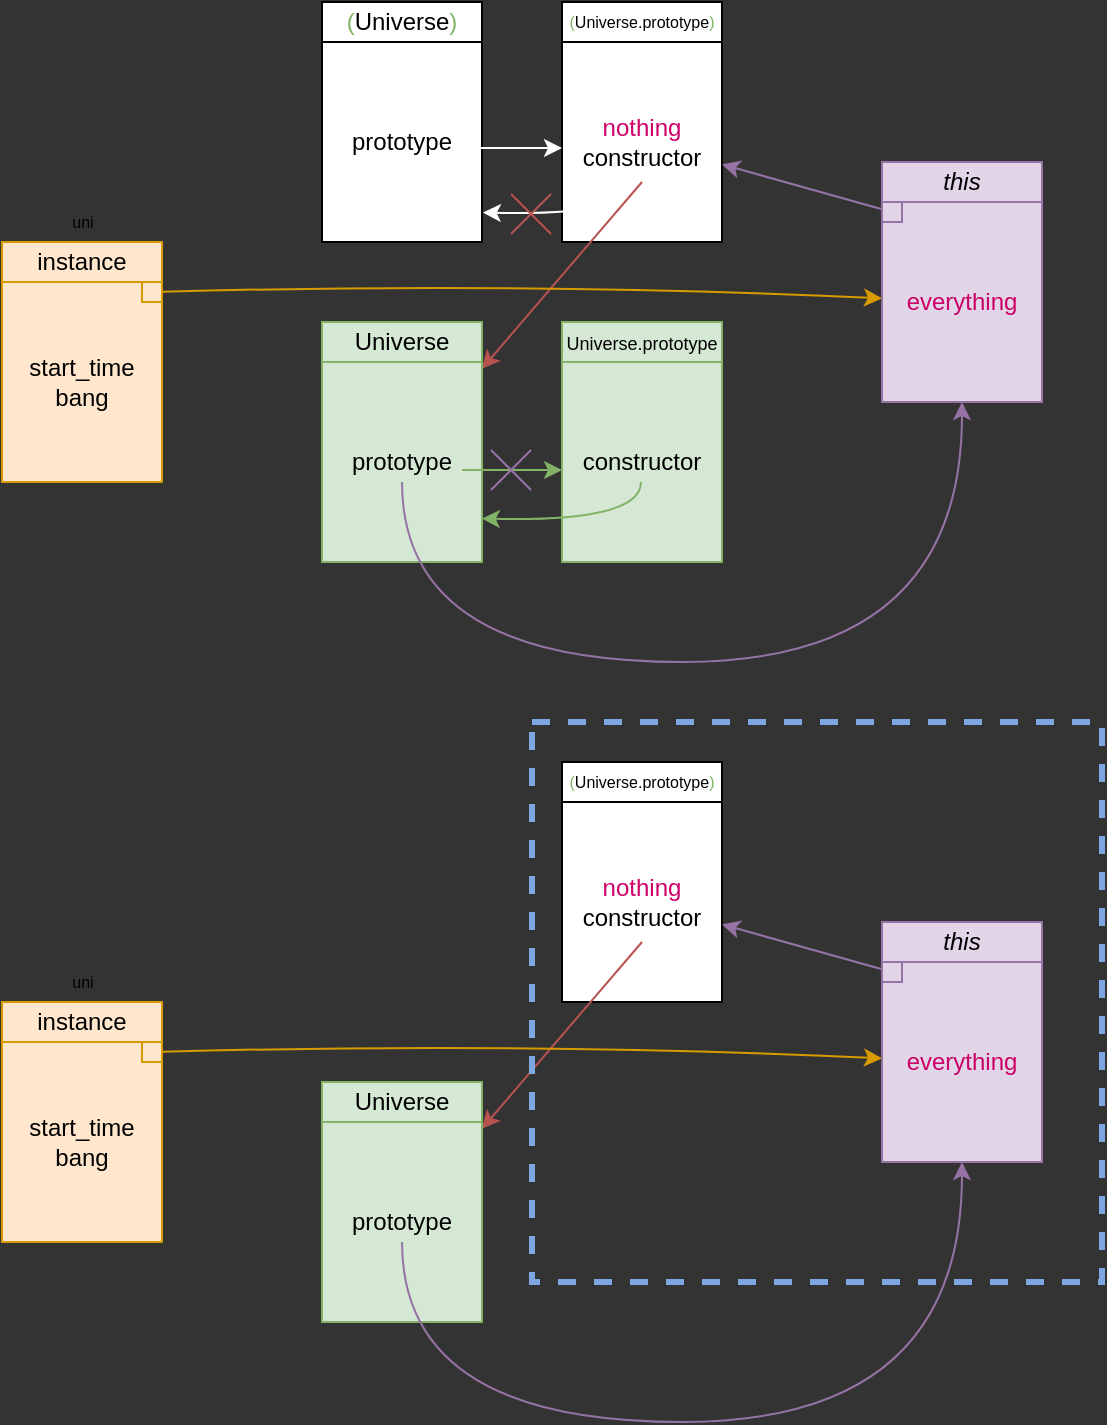 <mxfile version="12.1.7" type="device" pages="5"><diagram id="YDBcMPLfNsfFf8TdWAbh" name="singleton-funciona"><mxGraphModel dx="946" dy="680" grid="0" gridSize="10" guides="1" tooltips="1" connect="1" arrows="1" fold="1" page="1" pageScale="1" pageWidth="850" pageHeight="1100" background="#333333" math="0" shadow="0"><root><mxCell id="0"/><mxCell id="1" parent="0"/><mxCell id="UtOb0bKDR84eyPB1czUn-4" value="&lt;font color=&quot;#82B366&quot;&gt;(&lt;/font&gt;Universe&lt;font color=&quot;#82B366&quot;&gt;)&lt;/font&gt;" style="rounded=0;whiteSpace=wrap;html=1;verticalAlign=middle;" parent="1" vertex="1"><mxGeometry x="330" y="60" width="80" height="20" as="geometry"/></mxCell><mxCell id="UtOb0bKDR84eyPB1czUn-6" value="prototype" style="rounded=0;whiteSpace=wrap;html=1;" parent="1" vertex="1"><mxGeometry x="330" y="80" width="80" height="100" as="geometry"/></mxCell><mxCell id="UtOb0bKDR84eyPB1czUn-12" value="&lt;div&gt;&lt;font color=&quot;#CC0066&quot;&gt;nothing&lt;/font&gt;&lt;/div&gt;&lt;div&gt;constructor&lt;br&gt;&lt;/div&gt;" style="rounded=0;whiteSpace=wrap;html=1;" parent="1" vertex="1"><mxGeometry x="450" y="80" width="80" height="100" as="geometry"/></mxCell><mxCell id="UtOb0bKDR84eyPB1czUn-13" value="" style="endArrow=classic;html=1;curved=1;entryX=1.005;entryY=0.883;entryDx=0;entryDy=0;entryPerimeter=0;strokeColor=#FFFFFF;" parent="1" edge="1"><mxGeometry width="50" height="50" relative="1" as="geometry"><mxPoint x="490" y="147" as="sourcePoint"/><mxPoint x="410.4" y="165.3" as="targetPoint"/><Array as="points"><mxPoint x="490" y="167"/></Array></mxGeometry></mxCell><mxCell id="UtOb0bKDR84eyPB1czUn-15" value="" style="endArrow=classic;html=1;strokeColor=#FFFFFF;" parent="1" edge="1"><mxGeometry width="50" height="50" relative="1" as="geometry"><mxPoint x="399.5" y="133" as="sourcePoint"/><mxPoint x="450" y="133" as="targetPoint"/></mxGeometry></mxCell><mxCell id="UtOb0bKDR84eyPB1czUn-16" value="" style="endArrow=none;html=1;fillColor=#f8cecc;strokeColor=#b85450;" parent="1" edge="1"><mxGeometry width="50" height="50" relative="1" as="geometry"><mxPoint x="424.5" y="176" as="sourcePoint"/><mxPoint x="444.5" y="156" as="targetPoint"/></mxGeometry></mxCell><mxCell id="UtOb0bKDR84eyPB1czUn-17" value="" style="endArrow=none;html=1;fillColor=#f8cecc;strokeColor=#b85450;" parent="1" edge="1"><mxGeometry width="50" height="50" relative="1" as="geometry"><mxPoint x="444.5" y="176" as="sourcePoint"/><mxPoint x="424.5" y="156" as="targetPoint"/></mxGeometry></mxCell><mxCell id="UtOb0bKDR84eyPB1czUn-19" value="" style="endArrow=classic;html=1;fillColor=#f8cecc;strokeColor=#b85450;" parent="1" target="UtOb0bKDR84eyPB1czUn-21" edge="1"><mxGeometry width="50" height="50" relative="1" as="geometry"><mxPoint x="490" y="150" as="sourcePoint"/><mxPoint x="450" y="180" as="targetPoint"/></mxGeometry></mxCell><mxCell id="UtOb0bKDR84eyPB1czUn-20" value="Universe" style="rounded=0;whiteSpace=wrap;html=1;verticalAlign=middle;fillColor=#d5e8d4;strokeColor=#82b366;" parent="1" vertex="1"><mxGeometry x="330" y="220" width="80" height="20" as="geometry"/></mxCell><mxCell id="UtOb0bKDR84eyPB1czUn-21" value="prototype" style="rounded=0;whiteSpace=wrap;html=1;fillColor=#d5e8d4;strokeColor=#82b366;" parent="1" vertex="1"><mxGeometry x="330" y="240" width="80" height="100" as="geometry"/></mxCell><mxCell id="UtOb0bKDR84eyPB1czUn-22" value="&lt;font style=&quot;font-size: 8px;&quot; color=&quot;#82B366&quot;&gt;(&lt;/font&gt;&lt;font style=&quot;font-size: 8px;&quot;&gt;Universe.prototype&lt;font style=&quot;font-size: 8px;&quot; color=&quot;#82B366&quot;&gt;)&lt;/font&gt;&lt;/font&gt;" style="rounded=0;whiteSpace=wrap;html=1;verticalAlign=middle;fontSize=8;" parent="1" vertex="1"><mxGeometry x="450" y="60" width="80" height="20" as="geometry"/></mxCell><mxCell id="UtOb0bKDR84eyPB1czUn-23" value="&lt;font style=&quot;font-size: 9px&quot;&gt;Universe.prototype&lt;/font&gt;" style="rounded=0;whiteSpace=wrap;html=1;verticalAlign=middle;fillColor=#d5e8d4;strokeColor=#82b366;" parent="1" vertex="1"><mxGeometry x="450" y="220" width="80" height="20" as="geometry"/></mxCell><mxCell id="UtOb0bKDR84eyPB1czUn-24" value="constructor" style="rounded=0;whiteSpace=wrap;html=1;fillColor=#d5e8d4;strokeColor=#82b366;" parent="1" vertex="1"><mxGeometry x="450" y="240" width="80" height="100" as="geometry"/></mxCell><mxCell id="UtOb0bKDR84eyPB1czUn-25" value="" style="endArrow=classic;html=1;curved=1;entryX=1.005;entryY=0.883;entryDx=0;entryDy=0;entryPerimeter=0;fillColor=#d5e8d4;strokeColor=#82b366;" parent="1" edge="1"><mxGeometry width="50" height="50" relative="1" as="geometry"><mxPoint x="489.5" y="300" as="sourcePoint"/><mxPoint x="409.9" y="318.3" as="targetPoint"/><Array as="points"><mxPoint x="489.5" y="320"/></Array></mxGeometry></mxCell><mxCell id="UtOb0bKDR84eyPB1czUn-26" value="" style="endArrow=classic;html=1;fontSize=8;fillColor=#d5e8d4;strokeColor=#82b366;" parent="1" edge="1"><mxGeometry width="50" height="50" relative="1" as="geometry"><mxPoint x="400" y="294" as="sourcePoint"/><mxPoint x="450" y="294" as="targetPoint"/></mxGeometry></mxCell><mxCell id="UtOb0bKDR84eyPB1czUn-27" value="&lt;i&gt;this&lt;/i&gt;" style="rounded=0;whiteSpace=wrap;html=1;verticalAlign=middle;fillColor=#e1d5e7;strokeColor=#9673a6;" parent="1" vertex="1"><mxGeometry x="610" y="140" width="80" height="20" as="geometry"/></mxCell><mxCell id="UtOb0bKDR84eyPB1czUn-28" value="&lt;font color=&quot;#CC0066&quot;&gt;everything&lt;/font&gt;" style="rounded=0;whiteSpace=wrap;html=1;fillColor=#e1d5e7;strokeColor=#9673a6;" parent="1" vertex="1"><mxGeometry x="610" y="160" width="80" height="100" as="geometry"/></mxCell><mxCell id="UtOb0bKDR84eyPB1czUn-32" value="" style="endArrow=none;html=1;fillColor=#e1d5e7;strokeColor=#9673a6;" parent="1" edge="1"><mxGeometry width="50" height="50" relative="1" as="geometry"><mxPoint x="414.5" y="304" as="sourcePoint"/><mxPoint x="434.5" y="284" as="targetPoint"/></mxGeometry></mxCell><mxCell id="UtOb0bKDR84eyPB1czUn-33" value="" style="endArrow=none;html=1;fillColor=#e1d5e7;strokeColor=#9673a6;" parent="1" edge="1"><mxGeometry width="50" height="50" relative="1" as="geometry"><mxPoint x="434.5" y="304" as="sourcePoint"/><mxPoint x="414.5" y="284" as="targetPoint"/></mxGeometry></mxCell><mxCell id="UtOb0bKDR84eyPB1czUn-35" value="" style="endArrow=classic;html=1;fontSize=8;fillColor=#e1d5e7;strokeColor=#9673a6;curved=1;" parent="1" target="UtOb0bKDR84eyPB1czUn-28" edge="1"><mxGeometry width="50" height="50" relative="1" as="geometry"><mxPoint x="370" y="300" as="sourcePoint"/><mxPoint x="370" y="360" as="targetPoint"/><Array as="points"><mxPoint x="370" y="390"/><mxPoint x="650" y="390"/></Array></mxGeometry></mxCell><mxCell id="UtOb0bKDR84eyPB1czUn-36" value="" style="rounded=0;whiteSpace=wrap;html=1;fontSize=8;fillColor=#e1d5e7;strokeColor=#9673a6;" parent="1" vertex="1"><mxGeometry x="610" y="160" width="10" height="10" as="geometry"/></mxCell><mxCell id="UtOb0bKDR84eyPB1czUn-37" value="" style="endArrow=classic;html=1;fontSize=8;fillColor=#e1d5e7;strokeColor=#9673a6;" parent="1" source="UtOb0bKDR84eyPB1czUn-36" target="UtOb0bKDR84eyPB1czUn-12" edge="1"><mxGeometry width="50" height="50" relative="1" as="geometry"><mxPoint x="600" y="170" as="sourcePoint"/><mxPoint x="530.0" y="142" as="targetPoint"/></mxGeometry></mxCell><mxCell id="UtOb0bKDR84eyPB1czUn-39" value="instance" style="rounded=0;whiteSpace=wrap;html=1;verticalAlign=middle;fillColor=#ffe6cc;strokeColor=#d79b00;" parent="1" vertex="1"><mxGeometry x="170" y="180" width="80" height="20" as="geometry"/></mxCell><mxCell id="UtOb0bKDR84eyPB1czUn-40" value="&lt;div&gt;start_time&lt;/div&gt;&lt;div&gt;bang&lt;br&gt;&lt;/div&gt;" style="rounded=0;whiteSpace=wrap;html=1;fillColor=#ffe6cc;strokeColor=#d79b00;" parent="1" vertex="1"><mxGeometry x="170" y="200" width="80" height="100" as="geometry"/></mxCell><mxCell id="UtOb0bKDR84eyPB1czUn-41" value="" style="rounded=0;whiteSpace=wrap;html=1;fontSize=8;fillColor=#ffe6cc;strokeColor=#d79b00;" parent="1" vertex="1"><mxGeometry x="240" y="200" width="10" height="10" as="geometry"/></mxCell><mxCell id="UtOb0bKDR84eyPB1czUn-43" value="" style="endArrow=classic;html=1;fontSize=8;fillColor=#ffe6cc;strokeColor=#d79b00;curved=1;" parent="1" source="UtOb0bKDR84eyPB1czUn-41" target="UtOb0bKDR84eyPB1czUn-28" edge="1"><mxGeometry width="50" height="50" relative="1" as="geometry"><mxPoint x="270" y="208" as="sourcePoint"/><mxPoint x="350" y="180" as="targetPoint"/><Array as="points"><mxPoint x="430" y="200"/></Array></mxGeometry></mxCell><mxCell id="UtOb0bKDR84eyPB1czUn-44" value="uni" style="text;html=1;align=center;verticalAlign=middle;resizable=0;points=[];;autosize=1;fontSize=8;" parent="1" vertex="1"><mxGeometry x="195" y="160" width="30" height="20" as="geometry"/></mxCell><mxCell id="UtOb0bKDR84eyPB1czUn-47" value="&lt;div&gt;&lt;font color=&quot;#CC0066&quot;&gt;nothing&lt;/font&gt;&lt;/div&gt;&lt;div&gt;constructor&lt;br&gt;&lt;/div&gt;" style="rounded=0;whiteSpace=wrap;html=1;" parent="1" vertex="1"><mxGeometry x="450" y="460" width="80" height="100" as="geometry"/></mxCell><mxCell id="UtOb0bKDR84eyPB1czUn-52" value="" style="endArrow=classic;html=1;fillColor=#f8cecc;strokeColor=#b85450;" parent="1" target="UtOb0bKDR84eyPB1czUn-54" edge="1"><mxGeometry width="50" height="50" relative="1" as="geometry"><mxPoint x="490" y="530" as="sourcePoint"/><mxPoint x="450" y="560" as="targetPoint"/></mxGeometry></mxCell><mxCell id="UtOb0bKDR84eyPB1czUn-53" value="Universe" style="rounded=0;whiteSpace=wrap;html=1;verticalAlign=middle;fillColor=#d5e8d4;strokeColor=#82b366;" parent="1" vertex="1"><mxGeometry x="330" y="600" width="80" height="20" as="geometry"/></mxCell><mxCell id="UtOb0bKDR84eyPB1czUn-54" value="prototype" style="rounded=0;whiteSpace=wrap;html=1;fillColor=#d5e8d4;strokeColor=#82b366;" parent="1" vertex="1"><mxGeometry x="330" y="620" width="80" height="100" as="geometry"/></mxCell><mxCell id="UtOb0bKDR84eyPB1czUn-55" value="&lt;font style=&quot;font-size: 8px;&quot; color=&quot;#82B366&quot;&gt;(&lt;/font&gt;&lt;font style=&quot;font-size: 8px;&quot;&gt;Universe.prototype&lt;font style=&quot;font-size: 8px;&quot; color=&quot;#82B366&quot;&gt;)&lt;/font&gt;&lt;/font&gt;" style="rounded=0;whiteSpace=wrap;html=1;verticalAlign=middle;fontSize=8;" parent="1" vertex="1"><mxGeometry x="450" y="440" width="80" height="20" as="geometry"/></mxCell><mxCell id="UtOb0bKDR84eyPB1czUn-60" value="&lt;i&gt;this&lt;/i&gt;" style="rounded=0;whiteSpace=wrap;html=1;verticalAlign=middle;fillColor=#e1d5e7;strokeColor=#9673a6;" parent="1" vertex="1"><mxGeometry x="610" y="520" width="80" height="20" as="geometry"/></mxCell><mxCell id="UtOb0bKDR84eyPB1czUn-61" value="&lt;font color=&quot;#CC0066&quot;&gt;everything&lt;/font&gt;" style="rounded=0;whiteSpace=wrap;html=1;fillColor=#e1d5e7;strokeColor=#9673a6;" parent="1" vertex="1"><mxGeometry x="610" y="540" width="80" height="100" as="geometry"/></mxCell><mxCell id="UtOb0bKDR84eyPB1czUn-64" value="" style="endArrow=classic;html=1;fontSize=8;fillColor=#e1d5e7;strokeColor=#9673a6;curved=1;" parent="1" target="UtOb0bKDR84eyPB1czUn-61" edge="1"><mxGeometry width="50" height="50" relative="1" as="geometry"><mxPoint x="370" y="680" as="sourcePoint"/><mxPoint x="370" y="740" as="targetPoint"/><Array as="points"><mxPoint x="370" y="770"/><mxPoint x="650" y="770"/></Array></mxGeometry></mxCell><mxCell id="UtOb0bKDR84eyPB1czUn-65" value="" style="rounded=0;whiteSpace=wrap;html=1;fontSize=8;fillColor=#e1d5e7;strokeColor=#9673a6;" parent="1" vertex="1"><mxGeometry x="610" y="540" width="10" height="10" as="geometry"/></mxCell><mxCell id="UtOb0bKDR84eyPB1czUn-66" value="" style="endArrow=classic;html=1;fontSize=8;fillColor=#e1d5e7;strokeColor=#9673a6;" parent="1" source="UtOb0bKDR84eyPB1czUn-65" target="UtOb0bKDR84eyPB1czUn-47" edge="1"><mxGeometry width="50" height="50" relative="1" as="geometry"><mxPoint x="600" y="550" as="sourcePoint"/><mxPoint x="530.0" y="522" as="targetPoint"/></mxGeometry></mxCell><mxCell id="UtOb0bKDR84eyPB1czUn-67" value="instance" style="rounded=0;whiteSpace=wrap;html=1;verticalAlign=middle;fillColor=#ffe6cc;strokeColor=#d79b00;" parent="1" vertex="1"><mxGeometry x="170" y="560" width="80" height="20" as="geometry"/></mxCell><mxCell id="UtOb0bKDR84eyPB1czUn-68" value="&lt;div&gt;start_time&lt;/div&gt;&lt;div&gt;bang&lt;br&gt;&lt;/div&gt;" style="rounded=0;whiteSpace=wrap;html=1;fillColor=#ffe6cc;strokeColor=#d79b00;" parent="1" vertex="1"><mxGeometry x="170" y="580" width="80" height="100" as="geometry"/></mxCell><mxCell id="UtOb0bKDR84eyPB1czUn-69" value="" style="rounded=0;whiteSpace=wrap;html=1;fontSize=8;fillColor=#ffe6cc;strokeColor=#d79b00;" parent="1" vertex="1"><mxGeometry x="240" y="580" width="10" height="10" as="geometry"/></mxCell><mxCell id="UtOb0bKDR84eyPB1czUn-70" value="" style="endArrow=classic;html=1;fontSize=8;fillColor=#ffe6cc;strokeColor=#d79b00;curved=1;" parent="1" source="UtOb0bKDR84eyPB1czUn-69" target="UtOb0bKDR84eyPB1czUn-61" edge="1"><mxGeometry width="50" height="50" relative="1" as="geometry"><mxPoint x="270" y="588" as="sourcePoint"/><mxPoint x="350" y="560" as="targetPoint"/><Array as="points"><mxPoint x="430" y="580"/></Array></mxGeometry></mxCell><mxCell id="UtOb0bKDR84eyPB1czUn-71" value="uni" style="text;html=1;align=center;verticalAlign=middle;resizable=0;points=[];;autosize=1;fontSize=8;" parent="1" vertex="1"><mxGeometry x="195" y="540" width="30" height="20" as="geometry"/></mxCell><mxCell id="UtOb0bKDR84eyPB1czUn-72" value="" style="rounded=0;whiteSpace=wrap;html=1;fontSize=8;fillColor=none;dashed=1;strokeColor=#7EA6E0;strokeWidth=3;" parent="1" vertex="1"><mxGeometry x="435" y="420" width="285" height="280" as="geometry"/></mxCell></root></mxGraphModel></diagram><diagram id="7o5alcRhFb3bQbjuehw8" name="singleton-funcionaMillor"><mxGraphModel dx="813" dy="441" grid="1" gridSize="10" guides="1" tooltips="1" connect="1" arrows="1" fold="1" page="1" pageScale="1" pageWidth="850" pageHeight="1100" background="#333333" math="0" shadow="0"><root><mxCell id="LNu7yCxzHSxwPHFPYOB8-0"/><mxCell id="LNu7yCxzHSxwPHFPYOB8-1" parent="LNu7yCxzHSxwPHFPYOB8-0"/><mxCell id="JLCpIXaJbC8YIZL9F5cy-0" value="Universe" style="rounded=0;whiteSpace=wrap;html=1;verticalAlign=middle;" vertex="1" parent="LNu7yCxzHSxwPHFPYOB8-1"><mxGeometry x="330" y="60" width="80" height="20" as="geometry"/></mxCell><mxCell id="JLCpIXaJbC8YIZL9F5cy-1" value="prototype" style="rounded=0;whiteSpace=wrap;html=1;" vertex="1" parent="LNu7yCxzHSxwPHFPYOB8-1"><mxGeometry x="330" y="80" width="80" height="100" as="geometry"/></mxCell><mxCell id="UP8Mn1POQHVaThyDmflb-0" value="&lt;div&gt;&lt;font color=&quot;#CC0066&quot;&gt;nothing&lt;/font&gt;&lt;/div&gt;&lt;div&gt;&lt;font color=&quot;#CC0066&quot;&gt;everything&lt;br&gt;&lt;/font&gt;&lt;/div&gt;&lt;div&gt;constructor&lt;br&gt;&lt;/div&gt;" style="rounded=0;whiteSpace=wrap;html=1;" vertex="1" parent="LNu7yCxzHSxwPHFPYOB8-1"><mxGeometry x="480" y="80" width="80" height="100" as="geometry"/></mxCell><mxCell id="UP8Mn1POQHVaThyDmflb-1" value="&lt;font style=&quot;font-size: 8px&quot;&gt;Universe.prototype&lt;/font&gt;" style="rounded=0;whiteSpace=wrap;html=1;verticalAlign=middle;fontSize=8;" vertex="1" parent="LNu7yCxzHSxwPHFPYOB8-1"><mxGeometry x="480" y="60" width="80" height="20" as="geometry"/></mxCell><mxCell id="UP8Mn1POQHVaThyDmflb-2" value="" style="endArrow=classic;html=1;strokeColor=#B3B3B3;fontSize=8;curved=1;" edge="1" parent="LNu7yCxzHSxwPHFPYOB8-1"><mxGeometry width="50" height="50" relative="1" as="geometry"><mxPoint x="520" y="160" as="sourcePoint"/><mxPoint x="409" y="170" as="targetPoint"/><Array as="points"><mxPoint x="516" y="170"/></Array></mxGeometry></mxCell><mxCell id="UP8Mn1POQHVaThyDmflb-3" value="" style="endArrow=classic;html=1;strokeColor=#B3B3B3;fontSize=8;" edge="1" parent="LNu7yCxzHSxwPHFPYOB8-1"><mxGeometry width="50" height="50" relative="1" as="geometry"><mxPoint x="400" y="134" as="sourcePoint"/><mxPoint x="479" y="135" as="targetPoint"/></mxGeometry></mxCell><mxCell id="UP8Mn1POQHVaThyDmflb-6" value="&lt;i&gt;instance&lt;/i&gt;" style="rounded=0;whiteSpace=wrap;html=1;verticalAlign=middle;" vertex="1" parent="LNu7yCxzHSxwPHFPYOB8-1"><mxGeometry x="480" y="240" width="80" height="20" as="geometry"/></mxCell><mxCell id="UP8Mn1POQHVaThyDmflb-7" value="&lt;div&gt;start_time&lt;/div&gt;&lt;div&gt;bang&lt;br&gt;&lt;/div&gt;" style="rounded=0;whiteSpace=wrap;html=1;" vertex="1" parent="LNu7yCxzHSxwPHFPYOB8-1"><mxGeometry x="480" y="260" width="80" height="100" as="geometry"/></mxCell><mxCell id="UP8Mn1POQHVaThyDmflb-9" value="" style="rounded=0;whiteSpace=wrap;html=1;" vertex="1" parent="LNu7yCxzHSxwPHFPYOB8-1"><mxGeometry x="550" y="260" width="10" height="10" as="geometry"/></mxCell><mxCell id="UP8Mn1POQHVaThyDmflb-10" value="" style="endArrow=classic;html=1;strokeColor=#B3B3B3;fontSize=8;exitX=1;exitY=0.25;exitDx=0;exitDy=0;entryX=1;entryY=0.75;entryDx=0;entryDy=0;curved=1;" edge="1" parent="LNu7yCxzHSxwPHFPYOB8-1" source="UP8Mn1POQHVaThyDmflb-9" target="UP8Mn1POQHVaThyDmflb-0"><mxGeometry width="50" height="50" relative="1" as="geometry"><mxPoint x="600" y="300" as="sourcePoint"/><mxPoint x="650" y="250" as="targetPoint"/><Array as="points"><mxPoint x="600" y="210"/></Array></mxGeometry></mxCell><mxCell id="UP8Mn1POQHVaThyDmflb-11" value="uni" style="text;html=1;strokeColor=none;fillColor=none;align=center;verticalAlign=middle;whiteSpace=wrap;rounded=0;dashed=1;fontSize=8;fontColor=#FFFFFF;" vertex="1" parent="LNu7yCxzHSxwPHFPYOB8-1"><mxGeometry x="640" y="280" width="20" height="20" as="geometry"/></mxCell><mxCell id="UP8Mn1POQHVaThyDmflb-12" value="uni2" style="text;html=1;strokeColor=none;fillColor=none;align=center;verticalAlign=middle;whiteSpace=wrap;rounded=0;dashed=1;fontSize=8;fontColor=#FFFFFF;" vertex="1" parent="LNu7yCxzHSxwPHFPYOB8-1"><mxGeometry x="640" y="320" width="20" height="20" as="geometry"/></mxCell><mxCell id="UP8Mn1POQHVaThyDmflb-13" value="" style="endArrow=classic;html=1;strokeColor=#B3B3B3;fontSize=8;fontColor=#FFFFFF;" edge="1" parent="LNu7yCxzHSxwPHFPYOB8-1" source="UP8Mn1POQHVaThyDmflb-11" target="UP8Mn1POQHVaThyDmflb-7"><mxGeometry width="50" height="50" relative="1" as="geometry"><mxPoint x="630" y="280" as="sourcePoint"/><mxPoint x="680" y="230" as="targetPoint"/></mxGeometry></mxCell><mxCell id="UP8Mn1POQHVaThyDmflb-15" value="" style="endArrow=classic;html=1;strokeColor=#B3B3B3;fontSize=8;fontColor=#FFFFFF;" edge="1" parent="LNu7yCxzHSxwPHFPYOB8-1" source="UP8Mn1POQHVaThyDmflb-12" target="UP8Mn1POQHVaThyDmflb-7"><mxGeometry width="50" height="50" relative="1" as="geometry"><mxPoint x="650" y="301.538" as="sourcePoint"/><mxPoint x="570" y="313.846" as="targetPoint"/></mxGeometry></mxCell></root></mxGraphModel></diagram><diagram name="decorator" id="WKHB2KOAl4iZtmyM2eit"><mxGraphModel dx="1422" dy="772" grid="1" gridSize="10" guides="1" tooltips="1" connect="1" arrows="1" fold="1" page="1" pageScale="1" pageWidth="850" pageHeight="1100" background="#333333" math="0" shadow="0"><root><mxCell id="hxjzELFqGJ_SPJc0wQM4-0"/><mxCell id="hxjzELFqGJ_SPJc0wQM4-1" parent="hxjzELFqGJ_SPJc0wQM4-0"/><mxCell id="52UYf_JH58TuyEuvEac0-0" value="Sale" style="rounded=0;whiteSpace=wrap;html=1;verticalAlign=middle;" vertex="1" parent="hxjzELFqGJ_SPJc0wQM4-1"><mxGeometry x="450" y="90" width="80" height="20" as="geometry"/></mxCell><mxCell id="52UYf_JH58TuyEuvEac0-1" value="&lt;div&gt;&lt;font color=&quot;#CC0066&quot;&gt;decorators&lt;/font&gt;&lt;/div&gt;&lt;div&gt;prototype&lt;br&gt;&lt;/div&gt;" style="rounded=0;whiteSpace=wrap;html=1;" vertex="1" parent="hxjzELFqGJ_SPJc0wQM4-1"><mxGeometry x="450" y="110" width="80" height="100" as="geometry"/></mxCell><mxCell id="52UYf_JH58TuyEuvEac0-2" value="Sale.prototype" style="rounded=0;whiteSpace=wrap;html=1;verticalAlign=middle;" vertex="1" parent="hxjzELFqGJ_SPJc0wQM4-1"><mxGeometry x="450" y="350" width="80" height="20" as="geometry"/></mxCell><mxCell id="52UYf_JH58TuyEuvEac0-3" value="&lt;div&gt;&lt;font color=&quot;#CC0066&quot;&gt;decorate&lt;/font&gt;&lt;/div&gt;&lt;div&gt;&lt;font color=&quot;#CC0066&quot;&gt;getPrice&lt;br&gt;&lt;/font&gt;&lt;/div&gt;&lt;div&gt;constructor&lt;br&gt;&lt;/div&gt;" style="rounded=0;whiteSpace=wrap;html=1;" vertex="1" parent="hxjzELFqGJ_SPJc0wQM4-1"><mxGeometry x="450" y="250" width="80" height="100" as="geometry"/></mxCell><mxCell id="52UYf_JH58TuyEuvEac0-4" value="&lt;div&gt;&lt;font color=&quot;#007FFF&quot;&gt;fedtax&lt;/font&gt;&lt;/div&gt;&lt;div&gt;&lt;font color=&quot;#66CC00&quot;&gt;quebec&lt;/font&gt;&lt;/div&gt;&lt;div&gt;&lt;font color=&quot;#FF9933&quot;&gt;money&lt;/font&gt;&lt;/div&gt;&lt;div&gt;&lt;font color=&quot;#CC0066&quot;&gt;&lt;font color=&quot;#D2DE33&quot;&gt;cdn&lt;/font&gt;&lt;br&gt;&lt;/font&gt;&lt;/div&gt;" style="rounded=0;whiteSpace=wrap;html=1;" vertex="1" parent="hxjzELFqGJ_SPJc0wQM4-1"><mxGeometry x="610" y="90" width="80" height="100" as="geometry"/></mxCell><mxCell id="BDTBno8WNmAn_KxdxAbN-0" value="" style="endArrow=classic;html=1;strokeColor=#B3B3B3;fontSize=8;fontColor=#FFFFFF;entryX=0;entryY=0.25;entryDx=0;entryDy=0;curved=1;" edge="1" parent="hxjzELFqGJ_SPJc0wQM4-1" target="52UYf_JH58TuyEuvEac0-4"><mxGeometry width="50" height="50" relative="1" as="geometry"><mxPoint x="510" y="150" as="sourcePoint"/><mxPoint x="570" y="120" as="targetPoint"/><Array as="points"><mxPoint x="570" y="110"/></Array></mxGeometry></mxCell><mxCell id="BDTBno8WNmAn_KxdxAbN-1" value="&lt;font&gt;getPrice*&lt;/font&gt;" style="rounded=0;whiteSpace=wrap;html=1;fillColor=#dae8fc;strokeColor=#6c8ebf;" vertex="1" parent="hxjzELFqGJ_SPJc0wQM4-1"><mxGeometry x="730" y="90" width="80" height="20" as="geometry"/></mxCell><mxCell id="BDTBno8WNmAn_KxdxAbN-3" value="&lt;font&gt;getPrice&lt;/font&gt;**" style="rounded=0;whiteSpace=wrap;html=1;fillColor=#d5e8d4;strokeColor=#82b366;" vertex="1" parent="hxjzELFqGJ_SPJc0wQM4-1"><mxGeometry x="730" y="130" width="80" height="20" as="geometry"/></mxCell><mxCell id="BDTBno8WNmAn_KxdxAbN-4" value="&lt;font&gt;getPrice&lt;/font&gt;***" style="rounded=0;whiteSpace=wrap;html=1;fillColor=#ffe6cc;strokeColor=#d79b00;" vertex="1" parent="hxjzELFqGJ_SPJc0wQM4-1"><mxGeometry x="730" y="170" width="80" height="20" as="geometry"/></mxCell><mxCell id="BDTBno8WNmAn_KxdxAbN-5" value="&lt;font&gt;getPrice&lt;/font&gt;****" style="rounded=0;whiteSpace=wrap;html=1;fillColor=#fff2cc;strokeColor=#d6b656;" vertex="1" parent="hxjzELFqGJ_SPJc0wQM4-1"><mxGeometry x="730" y="210" width="80" height="20" as="geometry"/></mxCell><mxCell id="BDTBno8WNmAn_KxdxAbN-6" value="" style="endArrow=classic;html=1;strokeColor=#6c8ebf;fontSize=8;fontColor=#000000;fillColor=#dae8fc;curved=1;" edge="1" parent="hxjzELFqGJ_SPJc0wQM4-1" target="BDTBno8WNmAn_KxdxAbN-1"><mxGeometry width="50" height="50" relative="1" as="geometry"><mxPoint x="670.5" y="120.5" as="sourcePoint"/><mxPoint x="715.5" y="105.5" as="targetPoint"/><Array as="points"><mxPoint x="690" y="100"/></Array></mxGeometry></mxCell><mxCell id="BDTBno8WNmAn_KxdxAbN-7" value="" style="endArrow=classic;html=1;strokeColor=#82b366;fontSize=8;fontColor=#000000;fillColor=#d5e8d4;curved=1;" edge="1" parent="hxjzELFqGJ_SPJc0wQM4-1" target="BDTBno8WNmAn_KxdxAbN-3"><mxGeometry width="50" height="50" relative="1" as="geometry"><mxPoint x="675" y="135.5" as="sourcePoint"/><mxPoint x="745" y="135.5" as="targetPoint"/><Array as="points"><mxPoint x="700" y="130"/></Array></mxGeometry></mxCell><mxCell id="BDTBno8WNmAn_KxdxAbN-8" value="" style="endArrow=classic;html=1;strokeColor=#d79b00;fontSize=8;fontColor=#000000;fillColor=#ffe6cc;curved=1;entryX=0;entryY=0.5;entryDx=0;entryDy=0;" edge="1" parent="hxjzELFqGJ_SPJc0wQM4-1" target="BDTBno8WNmAn_KxdxAbN-4"><mxGeometry width="50" height="50" relative="1" as="geometry"><mxPoint x="670" y="150" as="sourcePoint"/><mxPoint x="730" y="180" as="targetPoint"/><Array as="points"><mxPoint x="700" y="180"/></Array></mxGeometry></mxCell><mxCell id="BDTBno8WNmAn_KxdxAbN-9" value="" style="endArrow=classic;html=1;strokeColor=#d6b656;fontSize=8;fontColor=#000000;fillColor=#fff2cc;curved=1;entryX=0;entryY=0.5;entryDx=0;entryDy=0;" edge="1" parent="hxjzELFqGJ_SPJc0wQM4-1" target="BDTBno8WNmAn_KxdxAbN-5"><mxGeometry width="50" height="50" relative="1" as="geometry"><mxPoint x="666" y="165" as="sourcePoint"/><mxPoint x="696" y="195" as="targetPoint"/><Array as="points"><mxPoint x="680" y="210"/></Array></mxGeometry></mxCell><mxCell id="BDTBno8WNmAn_KxdxAbN-10" value="&lt;font style=&quot;font-size: 12px;&quot; color=&quot;#FFFFFF&quot;&gt;sale&lt;/font&gt;" style="text;html=1;strokeColor=none;fillColor=none;align=center;verticalAlign=middle;whiteSpace=wrap;rounded=0;dashed=1;fontSize=12;fontColor=#000000;" vertex="1" parent="hxjzELFqGJ_SPJc0wQM4-1"><mxGeometry x="230" y="340" width="40" height="20" as="geometry"/></mxCell><mxCell id="BDTBno8WNmAn_KxdxAbN-11" value="&lt;font style=&quot;font-size: 10px&quot;&gt;new Sale(100)&lt;br&gt;&lt;/font&gt;" style="rounded=0;whiteSpace=wrap;html=1;verticalAlign=middle;" vertex="1" parent="hxjzELFqGJ_SPJc0wQM4-1"><mxGeometry x="50" y="280" width="80" height="20" as="geometry"/></mxCell><mxCell id="BDTBno8WNmAn_KxdxAbN-12" value="price: 100" style="rounded=0;whiteSpace=wrap;html=1;" vertex="1" parent="hxjzELFqGJ_SPJc0wQM4-1"><mxGeometry x="50" y="300" width="80" height="100" as="geometry"/></mxCell><mxCell id="BDTBno8WNmAn_KxdxAbN-13" value="" style="endArrow=classic;html=1;strokeColor=#B3B3B3;fontSize=12;fontColor=#000000;" edge="1" parent="hxjzELFqGJ_SPJc0wQM4-1" source="BDTBno8WNmAn_KxdxAbN-10" target="BDTBno8WNmAn_KxdxAbN-12"><mxGeometry width="50" height="50" relative="1" as="geometry"><mxPoint x="220" y="330" as="sourcePoint"/><mxPoint x="270" y="280" as="targetPoint"/></mxGeometry></mxCell><mxCell id="eFLin2smgoY7Cx0idmFE-0" value="" style="endArrow=none;html=1;fillColor=#f8cecc;strokeColor=#b85450;" edge="1" parent="hxjzELFqGJ_SPJc0wQM4-1"><mxGeometry width="50" height="50" relative="1" as="geometry"><mxPoint x="190" y="360" as="sourcePoint"/><mxPoint x="170" y="340" as="targetPoint"/></mxGeometry></mxCell><mxCell id="eFLin2smgoY7Cx0idmFE-1" value="" style="endArrow=none;html=1;fillColor=#f8cecc;strokeColor=#b85450;" edge="1" parent="hxjzELFqGJ_SPJc0wQM4-1"><mxGeometry width="50" height="50" relative="1" as="geometry"><mxPoint x="170" y="360" as="sourcePoint"/><mxPoint x="190" y="340" as="targetPoint"/></mxGeometry></mxCell><mxCell id="eFLin2smgoY7Cx0idmFE-4" value="(newobj)" style="rounded=0;whiteSpace=wrap;html=1;verticalAlign=middle;fillColor=#dae8fc;strokeColor=#6c8ebf;" vertex="1" parent="hxjzELFqGJ_SPJc0wQM4-1"><mxGeometry x="160" y="120" width="80" height="20" as="geometry"/></mxCell><mxCell id="eFLin2smgoY7Cx0idmFE-5" value="&lt;div&gt;getPrice*&lt;/div&gt;&lt;div&gt;uber&lt;br&gt;&lt;/div&gt;" style="rounded=0;whiteSpace=wrap;html=1;fillColor=#dae8fc;strokeColor=#6c8ebf;" vertex="1" parent="hxjzELFqGJ_SPJc0wQM4-1"><mxGeometry x="160" y="140" width="80" height="100" as="geometry"/></mxCell><mxCell id="eFLin2smgoY7Cx0idmFE-7" value="&lt;div&gt;&lt;br&gt;&lt;/div&gt;&lt;div&gt;&lt;br&gt;&lt;/div&gt;" style="rounded=0;whiteSpace=wrap;html=1;verticalAlign=middle;fillColor=#dae8fc;strokeColor=#6c8ebf;" vertex="1" parent="hxjzELFqGJ_SPJc0wQM4-1"><mxGeometry x="160" y="230" width="10" height="10" as="geometry"/></mxCell><mxCell id="eFLin2smgoY7Cx0idmFE-8" value="" style="endArrow=classic;html=1;strokeColor=#B3B3B3;fontSize=12;fontColor=#000000;curved=1;" edge="1" parent="hxjzELFqGJ_SPJc0wQM4-1" source="eFLin2smgoY7Cx0idmFE-7" target="BDTBno8WNmAn_KxdxAbN-12"><mxGeometry width="50" height="50" relative="1" as="geometry"><mxPoint x="180" y="260" as="sourcePoint"/><mxPoint x="170" y="280" as="targetPoint"/><Array as="points"><mxPoint x="165" y="280"/></Array></mxGeometry></mxCell><mxCell id="eFLin2smgoY7Cx0idmFE-10" value="" style="endArrow=classic;html=1;strokeColor=#B3B3B3;fontSize=12;fontColor=#000000;curved=1;entryX=1;entryY=0.25;entryDx=0;entryDy=0;" edge="1" parent="hxjzELFqGJ_SPJc0wQM4-1" target="BDTBno8WNmAn_KxdxAbN-12"><mxGeometry width="50" height="50" relative="1" as="geometry"><mxPoint x="200" y="207.5" as="sourcePoint"/><mxPoint x="165" y="280.167" as="targetPoint"/><Array as="points"><mxPoint x="230" y="310"/></Array></mxGeometry></mxCell><mxCell id="eFLin2smgoY7Cx0idmFE-11" value="&lt;div&gt;&lt;br&gt;&lt;/div&gt;&lt;div&gt;&lt;br&gt;&lt;/div&gt;" style="rounded=0;whiteSpace=wrap;html=1;verticalAlign=middle;" vertex="1" parent="hxjzELFqGJ_SPJc0wQM4-1"><mxGeometry x="120" y="390" width="10" height="10" as="geometry"/></mxCell><mxCell id="eFLin2smgoY7Cx0idmFE-12" value="" style="endArrow=classic;html=1;strokeColor=#B3B3B3;fontSize=12;fontColor=#000000;exitX=1;exitY=0.5;exitDx=0;exitDy=0;curved=1;" edge="1" parent="hxjzELFqGJ_SPJc0wQM4-1" source="eFLin2smgoY7Cx0idmFE-11" target="52UYf_JH58TuyEuvEac0-3"><mxGeometry width="50" height="50" relative="1" as="geometry"><mxPoint x="200" y="410" as="sourcePoint"/><mxPoint x="250" y="360" as="targetPoint"/><Array as="points"><mxPoint x="330" y="395"/></Array></mxGeometry></mxCell><mxCell id="eFLin2smgoY7Cx0idmFE-13" value="" style="endArrow=classic;html=1;strokeColor=#b85450;fontSize=12;fontColor=#000000;fillColor=#f8cecc;" edge="1" parent="hxjzELFqGJ_SPJc0wQM4-1" source="BDTBno8WNmAn_KxdxAbN-10" target="eFLin2smgoY7Cx0idmFE-5"><mxGeometry width="50" height="50" relative="1" as="geometry"><mxPoint x="280" y="330" as="sourcePoint"/><mxPoint x="330" y="280" as="targetPoint"/></mxGeometry></mxCell><mxCell id="eFLin2smgoY7Cx0idmFE-14" value="&lt;font style=&quot;font-size: 15px&quot;&gt;Context: primera crida del decorador&lt;/font&gt;" style="text;html=1;align=center;verticalAlign=middle;resizable=0;points=[];;autosize=1;fontSize=12;fontColor=#FFFFFF;" vertex="1" parent="hxjzELFqGJ_SPJc0wQM4-1"><mxGeometry x="40" y="40" width="250" height="20" as="geometry"/></mxCell><mxCell id="eFLin2smgoY7Cx0idmFE-15" value="&lt;b&gt;*Nota:&lt;/b&gt; necessito uber per no tenir recursivitat" style="text;html=1;align=center;verticalAlign=middle;resizable=0;points=[];;autosize=1;fontSize=12;fontColor=#FFFFFF;fontStyle=2" vertex="1" parent="hxjzELFqGJ_SPJc0wQM4-1"><mxGeometry x="540" y="380" width="260" height="20" as="geometry"/></mxCell><mxCell id="xBcL7QxjpyNwu6I8Wl0w-1" value="" style="endArrow=classic;html=1;strokeColor=#B3B3B3;fontSize=12;fontColor=#FFFFFF;entryX=1;entryY=0.75;entryDx=0;entryDy=0;curved=1;" edge="1" parent="hxjzELFqGJ_SPJc0wQM4-1" target="52UYf_JH58TuyEuvEac0-1"><mxGeometry width="50" height="50" relative="1" as="geometry"><mxPoint x="522" y="318" as="sourcePoint"/><mxPoint x="642" y="278" as="targetPoint"/><Array as="points"><mxPoint x="590" y="260"/></Array></mxGeometry></mxCell><mxCell id="xBcL7QxjpyNwu6I8Wl0w-2" value="" style="endArrow=classic;html=1;strokeColor=#B3B3B3;fontSize=12;fontColor=#FFFFFF;curved=1;" edge="1" parent="hxjzELFqGJ_SPJc0wQM4-1" target="52UYf_JH58TuyEuvEac0-3"><mxGeometry width="50" height="50" relative="1" as="geometry"><mxPoint x="470" y="180" as="sourcePoint"/><mxPoint x="430" y="220" as="targetPoint"/><Array as="points"><mxPoint x="470" y="210"/></Array></mxGeometry></mxCell></root></mxGraphModel></diagram><diagram name="factory" id="xZG3KxnxyMojrUw5QlXq"><mxGraphModel dx="1185" dy="643" grid="1" gridSize="10" guides="1" tooltips="1" connect="1" arrows="1" fold="1" page="1" pageScale="1" pageWidth="850" pageHeight="1100" background="#333333" math="0" shadow="0"><root><mxCell id="8r1dAyYNNy10E8zNDO4--0"/><mxCell id="8r1dAyYNNy10E8zNDO4--1" parent="8r1dAyYNNy10E8zNDO4--0"/><mxCell id="8r1dAyYNNy10E8zNDO4--32" value="CarMaker" style="rounded=0;whiteSpace=wrap;html=1;verticalAlign=middle;" vertex="1" parent="8r1dAyYNNy10E8zNDO4--1"><mxGeometry x="80" y="160" width="80" height="20" as="geometry"/></mxCell><mxCell id="8r1dAyYNNy10E8zNDO4--33" value="&lt;div&gt;prototype&lt;br&gt;&lt;/div&gt;&lt;div&gt;&lt;br&gt;&lt;/div&gt;&lt;div&gt;&lt;br&gt;&lt;/div&gt;&lt;div&gt;&lt;font color=&quot;#CC0066&quot;&gt;factory&lt;/font&gt;&lt;/div&gt;&lt;div&gt;&lt;br&gt;&lt;/div&gt;&lt;div&gt;&lt;font color=&quot;#007FFF&quot;&gt;compact&lt;/font&gt;&lt;/div&gt;&lt;div&gt;&lt;font color=&quot;#FF9933&quot;&gt;convertible&lt;/font&gt;&lt;/div&gt;&lt;div&gt;&lt;font color=&quot;#66CC00&quot;&gt;suv&lt;/font&gt;&lt;br&gt;&lt;/div&gt;" style="rounded=0;whiteSpace=wrap;html=1;" vertex="1" parent="8r1dAyYNNy10E8zNDO4--1"><mxGeometry x="80" y="180" width="80" height="160" as="geometry"/></mxCell><mxCell id="8r1dAyYNNy10E8zNDO4--34" value="CarMaker" style="rounded=0;whiteSpace=wrap;html=1;verticalAlign=middle;" vertex="1" parent="8r1dAyYNNy10E8zNDO4--1"><mxGeometry x="190" y="160" width="80" height="20" as="geometry"/></mxCell><mxCell id="8r1dAyYNNy10E8zNDO4--35" value="&lt;div&gt;constructor&lt;br&gt;&lt;/div&gt;&lt;div&gt;&lt;br&gt;&lt;/div&gt;&lt;div&gt;&lt;br&gt;&lt;/div&gt;&lt;div&gt;&lt;font color=&quot;#CC0066&quot;&gt;drive&lt;/font&gt;&lt;br&gt;&lt;/div&gt;" style="rounded=0;whiteSpace=wrap;html=1;" vertex="1" parent="8r1dAyYNNy10E8zNDO4--1"><mxGeometry x="190" y="180" width="80" height="100" as="geometry"/></mxCell><mxCell id="zO4Q9L2g5MjN8u8E8hd5-0" value="" style="endArrow=classic;html=1;strokeColor=#B3B3B3;fontSize=12;fontColor=#FFFFFF;entryX=0.005;entryY=0.321;entryDx=0;entryDy=0;entryPerimeter=0;" edge="1" parent="8r1dAyYNNy10E8zNDO4--1" target="8r1dAyYNNy10E8zNDO4--35"><mxGeometry width="50" height="50" relative="1" as="geometry"><mxPoint x="150" y="212" as="sourcePoint"/><mxPoint x="192" y="215" as="targetPoint"/></mxGeometry></mxCell><mxCell id="zO4Q9L2g5MjN8u8E8hd5-1" value="" style="endArrow=classic;html=1;strokeColor=#B3B3B3;fontSize=12;fontColor=#FFFFFF;curved=1;entryX=1;entryY=0.319;entryDx=0;entryDy=0;entryPerimeter=0;" edge="1" parent="8r1dAyYNNy10E8zNDO4--1" target="8r1dAyYNNy10E8zNDO4--33"><mxGeometry width="50" height="50" relative="1" as="geometry"><mxPoint x="230" y="220" as="sourcePoint"/><mxPoint x="170" y="240" as="targetPoint"/><Array as="points"><mxPoint x="230" y="240"/></Array></mxGeometry></mxCell><mxCell id="zO4Q9L2g5MjN8u8E8hd5-2" value="Compact" style="rounded=0;whiteSpace=wrap;html=1;verticalAlign=middle;fillColor=#dae8fc;strokeColor=#6c8ebf;" vertex="1" parent="8r1dAyYNNy10E8zNDO4--1"><mxGeometry x="200" y="360" width="80" height="20" as="geometry"/></mxCell><mxCell id="zO4Q9L2g5MjN8u8E8hd5-4" value="prototype" style="rounded=0;whiteSpace=wrap;html=1;fillColor=#dae8fc;strokeColor=#6c8ebf;" vertex="1" parent="8r1dAyYNNy10E8zNDO4--1"><mxGeometry x="200" y="380" width="80" height="100" as="geometry"/></mxCell><mxCell id="zO4Q9L2g5MjN8u8E8hd5-6" value="" style="endArrow=classic;html=1;strokeColor=#6c8ebf;fontSize=12;fontColor=#FFFFFF;entryX=0.5;entryY=0;entryDx=0;entryDy=0;curved=1;fillColor=#dae8fc;" edge="1" parent="8r1dAyYNNy10E8zNDO4--1" target="zO4Q9L2g5MjN8u8E8hd5-2"><mxGeometry width="50" height="50" relative="1" as="geometry"><mxPoint x="149" y="284" as="sourcePoint"/><mxPoint x="239" y="294" as="targetPoint"/><Array as="points"><mxPoint x="240" y="320"/></Array></mxGeometry></mxCell><mxCell id="zO4Q9L2g5MjN8u8E8hd5-8" value="" style="endArrow=classic;html=1;strokeColor=#d79b00;fontSize=12;fontColor=#FFFFFF;fillColor=#ffe6cc;" edge="1" parent="8r1dAyYNNy10E8zNDO4--1"><mxGeometry width="50" height="50" relative="1" as="geometry"><mxPoint x="100" y="310" as="sourcePoint"/><mxPoint x="90" y="400" as="targetPoint"/></mxGeometry></mxCell><mxCell id="zO4Q9L2g5MjN8u8E8hd5-9" value="" style="endArrow=classic;html=1;strokeColor=#82b366;fontSize=12;fontColor=#FFFFFF;fillColor=#d5e8d4;" edge="1" parent="8r1dAyYNNy10E8zNDO4--1"><mxGeometry width="50" height="50" relative="1" as="geometry"><mxPoint x="120" y="320" as="sourcePoint"/><mxPoint x="120" y="400" as="targetPoint"/></mxGeometry></mxCell><mxCell id="zO4Q9L2g5MjN8u8E8hd5-10" value="..." style="text;html=1;align=center;verticalAlign=middle;resizable=0;points=[];;autosize=1;fontSize=12;fillColor=#ffe6cc;strokeColor=#d79b00;" vertex="1" parent="8r1dAyYNNy10E8zNDO4--1"><mxGeometry x="80" y="400" width="20" height="20" as="geometry"/></mxCell><mxCell id="zO4Q9L2g5MjN8u8E8hd5-11" value="..." style="text;html=1;align=center;verticalAlign=middle;resizable=0;points=[];;autosize=1;fontSize=12;fillColor=#d5e8d4;strokeColor=#82b366;" vertex="1" parent="8r1dAyYNNy10E8zNDO4--1"><mxGeometry x="110" y="400" width="20" height="20" as="geometry"/></mxCell><mxCell id="zO4Q9L2g5MjN8u8E8hd5-12" value="&lt;font style=&quot;font-size: 10px&quot;&gt;Compact.prototype&lt;/font&gt;" style="rounded=0;whiteSpace=wrap;html=1;verticalAlign=middle;fillColor=#dae8fc;strokeColor=#6c8ebf;" vertex="1" parent="8r1dAyYNNy10E8zNDO4--1"><mxGeometry x="200" y="610" width="80" height="20" as="geometry"/></mxCell><mxCell id="zO4Q9L2g5MjN8u8E8hd5-13" value="constructor" style="rounded=0;whiteSpace=wrap;html=1;fillColor=#dae8fc;strokeColor=#6c8ebf;" vertex="1" parent="8r1dAyYNNy10E8zNDO4--1"><mxGeometry x="200" y="510" width="80" height="100" as="geometry"/></mxCell><mxCell id="zO4Q9L2g5MjN8u8E8hd5-15" value="" style="endArrow=classic;html=1;strokeColor=#6c8ebf;fontSize=12;fontColor=#FFFFFF;entryX=0.25;entryY=1;entryDx=0;entryDy=0;fillColor=#dae8fc;" edge="1" parent="8r1dAyYNNy10E8zNDO4--1" target="zO4Q9L2g5MjN8u8E8hd5-4"><mxGeometry width="50" height="50" relative="1" as="geometry"><mxPoint x="220" y="555" as="sourcePoint"/><mxPoint x="220" y="490" as="targetPoint"/></mxGeometry></mxCell><mxCell id="zO4Q9L2g5MjN8u8E8hd5-16" value="" style="endArrow=classic;html=1;strokeColor=#6c8ebf;fontSize=12;fontColor=#FFFFFF;fillColor=#dae8fc;" edge="1" parent="8r1dAyYNNy10E8zNDO4--1"><mxGeometry width="50" height="50" relative="1" as="geometry"><mxPoint x="264" y="440" as="sourcePoint"/><mxPoint x="264" y="510" as="targetPoint"/></mxGeometry></mxCell><mxCell id="zO4Q9L2g5MjN8u8E8hd5-17" value="&lt;font style=&quot;font-size: 16px&quot;&gt;CarMaker factory compact&lt;/font&gt;" style="text;html=1;align=center;verticalAlign=middle;resizable=0;points=[];;autosize=1;fontSize=12;fillColor=#dae8fc;strokeColor=#6c8ebf;perimeterSpacing=6;horizontal=1;" vertex="1" parent="8r1dAyYNNy10E8zNDO4--1"><mxGeometry x="330" y="90" width="200" height="20" as="geometry"/></mxCell><mxCell id="zO4Q9L2g5MjN8u8E8hd5-21" value="prototype" style="rounded=0;whiteSpace=wrap;html=1;fillColor=#dae8fc;strokeColor=#6c8ebf;" vertex="1" parent="8r1dAyYNNy10E8zNDO4--1"><mxGeometry x="390" y="510" width="145" height="100" as="geometry"/></mxCell><mxCell id="zO4Q9L2g5MjN8u8E8hd5-23" value="" style="whiteSpace=wrap;html=1;aspect=fixed;strokeColor=#6c8ebf;strokeWidth=1;fillColor=#dae8fc;fontSize=12;align=left;" vertex="1" parent="8r1dAyYNNy10E8zNDO4--1"><mxGeometry x="390" y="510" width="10" height="10" as="geometry"/></mxCell><mxCell id="zO4Q9L2g5MjN8u8E8hd5-24" value="new CarMaker[compact]" style="rounded=0;whiteSpace=wrap;html=1;verticalAlign=middle;fillColor=#dae8fc;strokeColor=#6c8ebf;" vertex="1" parent="8r1dAyYNNy10E8zNDO4--1"><mxGeometry x="390" y="490" width="145" height="20" as="geometry"/></mxCell><mxCell id="zO4Q9L2g5MjN8u8E8hd5-26" value="corolla" style="text;html=1;align=center;verticalAlign=middle;resizable=0;points=[];;autosize=1;fontSize=12;fillColor=#dae8fc;strokeColor=#6c8ebf;" vertex="1" parent="8r1dAyYNNy10E8zNDO4--1"><mxGeometry x="600" y="420" width="50" height="20" as="geometry"/></mxCell><mxCell id="zO4Q9L2g5MjN8u8E8hd5-27" value="" style="endArrow=classic;html=1;strokeColor=#6c8ebf;fontSize=12;fontColor=#FFFFFF;fillColor=#dae8fc;curved=1;" edge="1" parent="8r1dAyYNNy10E8zNDO4--1" source="zO4Q9L2g5MjN8u8E8hd5-26" target="zO4Q9L2g5MjN8u8E8hd5-24"><mxGeometry width="50" height="50" relative="1" as="geometry"><mxPoint x="415" y="420" as="sourcePoint"/><mxPoint x="465" y="370" as="targetPoint"/><Array as="points"><mxPoint x="510" y="430"/></Array></mxGeometry></mxCell><mxCell id="zO4Q9L2g5MjN8u8E8hd5-28" value="" style="endArrow=classic;html=1;strokeColor=#6c8ebf;fontSize=12;fontColor=#FFFFFF;fillColor=#dae8fc;exitX=0;exitY=0.75;exitDx=0;exitDy=0;curved=1;" edge="1" parent="8r1dAyYNNy10E8zNDO4--1" source="zO4Q9L2g5MjN8u8E8hd5-23" target="zO4Q9L2g5MjN8u8E8hd5-13"><mxGeometry width="50" height="50" relative="1" as="geometry"><mxPoint x="520" y="490" as="sourcePoint"/><mxPoint x="410" y="510" as="targetPoint"/><Array as="points"><mxPoint x="350" y="610"/></Array></mxGeometry></mxCell><mxCell id="zO4Q9L2g5MjN8u8E8hd5-29" value="" style="endArrow=classic;html=1;strokeColor=#b85450;fontSize=12;fontColor=#FFFFFF;fillColor=#f8cecc;entryX=1;entryY=0.75;entryDx=0;entryDy=0;curved=1;" edge="1" parent="8r1dAyYNNy10E8zNDO4--1" target="8r1dAyYNNy10E8zNDO4--35"><mxGeometry width="50" height="50" relative="1" as="geometry"><mxPoint x="270" y="435" as="sourcePoint"/><mxPoint x="370" y="400" as="targetPoint"/><Array as="points"><mxPoint x="350" y="340"/></Array></mxGeometry></mxCell><mxCell id="NrurQDHwjKNikeGTYDmO-0" value="" style="endArrow=none;html=1;fillColor=#f8cecc;strokeColor=#b85450;" edge="1" parent="8r1dAyYNNy10E8zNDO4--1"><mxGeometry width="50" height="50" relative="1" as="geometry"><mxPoint x="274" y="478" as="sourcePoint"/><mxPoint x="254" y="458" as="targetPoint"/></mxGeometry></mxCell><mxCell id="NrurQDHwjKNikeGTYDmO-1" value="" style="endArrow=none;html=1;fillColor=#f8cecc;strokeColor=#b85450;" edge="1" parent="8r1dAyYNNy10E8zNDO4--1"><mxGeometry width="50" height="50" relative="1" as="geometry"><mxPoint x="254" y="478" as="sourcePoint"/><mxPoint x="274" y="458" as="targetPoint"/></mxGeometry></mxCell><mxCell id="NrurQDHwjKNikeGTYDmO-4" value="" style="whiteSpace=wrap;html=1;aspect=fixed;strokeColor=#6c8ebf;strokeWidth=1;fillColor=#dae8fc;fontSize=12;align=left;" vertex="1" parent="8r1dAyYNNy10E8zNDO4--1"><mxGeometry x="270" y="510" width="10" height="10" as="geometry"/></mxCell><mxCell id="NrurQDHwjKNikeGTYDmO-5" value="" style="endArrow=classic;html=1;strokeColor=#6c8ebf;fontSize=12;fontColor=#FFFFFF;exitX=1;exitY=0.25;exitDx=0;exitDy=0;entryX=1;entryY=0.25;entryDx=0;entryDy=0;fillColor=#dae8fc;curved=1;" edge="1" parent="8r1dAyYNNy10E8zNDO4--1" source="NrurQDHwjKNikeGTYDmO-4" target="8r1dAyYNNy10E8zNDO4--35"><mxGeometry width="50" height="50" relative="1" as="geometry"><mxPoint x="440" y="410" as="sourcePoint"/><mxPoint x="490" y="360" as="targetPoint"/><Array as="points"><mxPoint x="400" y="350"/></Array></mxGeometry></mxCell></root></mxGraphModel></diagram><diagram id="uMusztVV_yk_-mJg4pTY" name="Page-5"><mxGraphModel dx="652" dy="469" grid="0" gridSize="10" guides="1" tooltips="1" connect="1" arrows="1" fold="1" page="1" pageScale="1" pageWidth="827" pageHeight="1169" background="#333333" math="0" shadow="0"><root><mxCell id="U6Vv6ksJg3htKZJjKo4q-0"/><mxCell id="U6Vv6ksJg3htKZJjKo4q-1" parent="U6Vv6ksJg3htKZJjKo4q-0"/><mxCell id="U6Vv6ksJg3htKZJjKo4q-2" value="&lt;font color=&quot;#82B366&quot;&gt;(&lt;/font&gt;Universe&lt;font color=&quot;#82B366&quot;&gt;)&lt;/font&gt;" style="rounded=0;whiteSpace=wrap;html=1;verticalAlign=middle;" vertex="1" parent="U6Vv6ksJg3htKZJjKo4q-1"><mxGeometry x="330" y="60" width="80" height="20" as="geometry"/></mxCell><mxCell id="U6Vv6ksJg3htKZJjKo4q-3" value="prototype" style="rounded=0;whiteSpace=wrap;html=1;" vertex="1" parent="U6Vv6ksJg3htKZJjKo4q-1"><mxGeometry x="330" y="80" width="80" height="100" as="geometry"/></mxCell><mxCell id="U6Vv6ksJg3htKZJjKo4q-4" value="&lt;div&gt;&lt;font color=&quot;#CC0066&quot;&gt;nothing&lt;/font&gt;&lt;/div&gt;&lt;div&gt;constructor&lt;br&gt;&lt;/div&gt;" style="rounded=0;whiteSpace=wrap;html=1;" vertex="1" parent="U6Vv6ksJg3htKZJjKo4q-1"><mxGeometry x="450" y="80" width="80" height="100" as="geometry"/></mxCell><mxCell id="U6Vv6ksJg3htKZJjKo4q-5" value="" style="endArrow=classic;html=1;curved=1;entryX=1.005;entryY=0.883;entryDx=0;entryDy=0;entryPerimeter=0;strokeColor=#FFFFFF;" edge="1" parent="U6Vv6ksJg3htKZJjKo4q-1"><mxGeometry width="50" height="50" relative="1" as="geometry"><mxPoint x="490" y="147" as="sourcePoint"/><mxPoint x="410.4" y="165.3" as="targetPoint"/><Array as="points"><mxPoint x="490" y="167"/></Array></mxGeometry></mxCell><mxCell id="U6Vv6ksJg3htKZJjKo4q-6" value="" style="endArrow=classic;html=1;strokeColor=#FFFFFF;" edge="1" parent="U6Vv6ksJg3htKZJjKo4q-1"><mxGeometry width="50" height="50" relative="1" as="geometry"><mxPoint x="399.5" y="133" as="sourcePoint"/><mxPoint x="450" y="133" as="targetPoint"/></mxGeometry></mxCell><mxCell id="U6Vv6ksJg3htKZJjKo4q-12" value="&lt;font style=&quot;font-size: 8px;&quot; color=&quot;#82B366&quot;&gt;(&lt;/font&gt;&lt;font style=&quot;font-size: 8px;&quot;&gt;Universe.prototype&lt;font style=&quot;font-size: 8px;&quot; color=&quot;#82B366&quot;&gt;)&lt;/font&gt;&lt;/font&gt;" style="rounded=0;whiteSpace=wrap;html=1;verticalAlign=middle;fontSize=8;" vertex="1" parent="U6Vv6ksJg3htKZJjKo4q-1"><mxGeometry x="450" y="60" width="80" height="20" as="geometry"/></mxCell><mxCell id="U6Vv6ksJg3htKZJjKo4q-17" value="&lt;i&gt;this = instance&lt;/i&gt;" style="rounded=0;whiteSpace=wrap;html=1;verticalAlign=middle;fillColor=#e1d5e7;strokeColor=#9673a6;" vertex="1" parent="U6Vv6ksJg3htKZJjKo4q-1"><mxGeometry x="610" y="140" width="92" height="20" as="geometry"/></mxCell><mxCell id="U6Vv6ksJg3htKZJjKo4q-18" value="&lt;font&gt;start-time = 0&lt;br&gt;&lt;/font&gt;&lt;font&gt;bang = big&lt;/font&gt;" style="rounded=0;whiteSpace=wrap;html=1;fillColor=#e1d5e7;strokeColor=#9673a6;fontColor=#000000;" vertex="1" parent="U6Vv6ksJg3htKZJjKo4q-1"><mxGeometry x="610" y="160" width="92" height="100" as="geometry"/></mxCell><mxCell id="U6Vv6ksJg3htKZJjKo4q-22" value="" style="rounded=0;whiteSpace=wrap;html=1;fontSize=8;fillColor=#e1d5e7;strokeColor=#9673a6;" vertex="1" parent="U6Vv6ksJg3htKZJjKo4q-1"><mxGeometry x="610" y="160" width="10" height="10" as="geometry"/></mxCell><mxCell id="U6Vv6ksJg3htKZJjKo4q-23" value="" style="endArrow=classic;html=1;fontSize=8;fillColor=#e1d5e7;strokeColor=#9673a6;" edge="1" parent="U6Vv6ksJg3htKZJjKo4q-1" source="U6Vv6ksJg3htKZJjKo4q-22" target="U6Vv6ksJg3htKZJjKo4q-4"><mxGeometry width="50" height="50" relative="1" as="geometry"><mxPoint x="600" y="170" as="sourcePoint"/><mxPoint x="530.0" y="142" as="targetPoint"/></mxGeometry></mxCell><mxCell id="U6Vv6ksJg3htKZJjKo4q-25" value="&lt;div&gt;&lt;br&gt;&lt;/div&gt;" style="rounded=0;whiteSpace=wrap;html=1;fillColor=#ffe6cc;strokeColor=#d79b00;" vertex="1" parent="U6Vv6ksJg3htKZJjKo4q-1"><mxGeometry x="170" y="200" width="80" height="25" as="geometry"/></mxCell><mxCell id="U6Vv6ksJg3htKZJjKo4q-26" value="" style="rounded=0;whiteSpace=wrap;html=1;fontSize=8;fillColor=#ffe6cc;strokeColor=#d79b00;" vertex="1" parent="U6Vv6ksJg3htKZJjKo4q-1"><mxGeometry x="240" y="200" width="10" height="10" as="geometry"/></mxCell><mxCell id="U6Vv6ksJg3htKZJjKo4q-27" value="" style="endArrow=classic;html=1;fontSize=8;fillColor=#ffe6cc;strokeColor=#d79b00;curved=1;" edge="1" parent="U6Vv6ksJg3htKZJjKo4q-1" source="U6Vv6ksJg3htKZJjKo4q-26" target="U6Vv6ksJg3htKZJjKo4q-18"><mxGeometry width="50" height="50" relative="1" as="geometry"><mxPoint x="270" y="208" as="sourcePoint"/><mxPoint x="350" y="180" as="targetPoint"/><Array as="points"><mxPoint x="430" y="200"/></Array></mxGeometry></mxCell><mxCell id="U6Vv6ksJg3htKZJjKo4q-28" value="uni1" style="text;html=1;align=center;verticalAlign=middle;resizable=0;points=[];;autosize=1;fontSize=8;fontColor=#FFFFFF;" vertex="1" parent="U6Vv6ksJg3htKZJjKo4q-1"><mxGeometry x="197.5" y="186" width="25" height="14" as="geometry"/></mxCell><mxCell id="ma8qAACscBBmuiarHYgi-2" value="&lt;div&gt;&lt;br&gt;&lt;/div&gt;" style="rounded=0;whiteSpace=wrap;html=1;fillColor=#ffe6cc;strokeColor=#d79b00;" vertex="1" parent="U6Vv6ksJg3htKZJjKo4q-1"><mxGeometry x="170" y="254.5" width="80" height="25" as="geometry"/></mxCell><mxCell id="ma8qAACscBBmuiarHYgi-3" value="" style="rounded=0;whiteSpace=wrap;html=1;fontSize=8;fillColor=#ffe6cc;strokeColor=#d79b00;" vertex="1" parent="U6Vv6ksJg3htKZJjKo4q-1"><mxGeometry x="240" y="254.5" width="10" height="10" as="geometry"/></mxCell><mxCell id="ma8qAACscBBmuiarHYgi-4" value="uni2" style="text;html=1;align=center;verticalAlign=middle;resizable=0;points=[];;autosize=1;fontSize=8;fontColor=#FFFFFF;" vertex="1" parent="U6Vv6ksJg3htKZJjKo4q-1"><mxGeometry x="197.5" y="240.5" width="25" height="14" as="geometry"/></mxCell><mxCell id="ma8qAACscBBmuiarHYgi-5" value="" style="endArrow=classic;html=1;fontSize=8;fillColor=#ffe6cc;strokeColor=#d79b00;curved=1;exitX=1;exitY=0.5;exitDx=0;exitDy=0;entryX=0;entryY=0.5;entryDx=0;entryDy=0;" edge="1" parent="U6Vv6ksJg3htKZJjKo4q-1" source="ma8qAACscBBmuiarHYgi-3" target="U6Vv6ksJg3htKZJjKo4q-18"><mxGeometry width="50" height="50" relative="1" as="geometry"><mxPoint x="260" y="214.865" as="sourcePoint"/><mxPoint x="620" y="217.965" as="targetPoint"/><Array as="points"><mxPoint x="440" y="210"/></Array></mxGeometry></mxCell><mxCell id="ma8qAACscBBmuiarHYgi-6" value="everything" style="ellipse;shape=cloud;whiteSpace=wrap;html=1;fillColor=#f8cecc;strokeColor=#b85450;" vertex="1" parent="U6Vv6ksJg3htKZJjKo4q-1"><mxGeometry x="77.5" y="60" width="120" height="80" as="geometry"/></mxCell></root></mxGraphModel></diagram></mxfile>